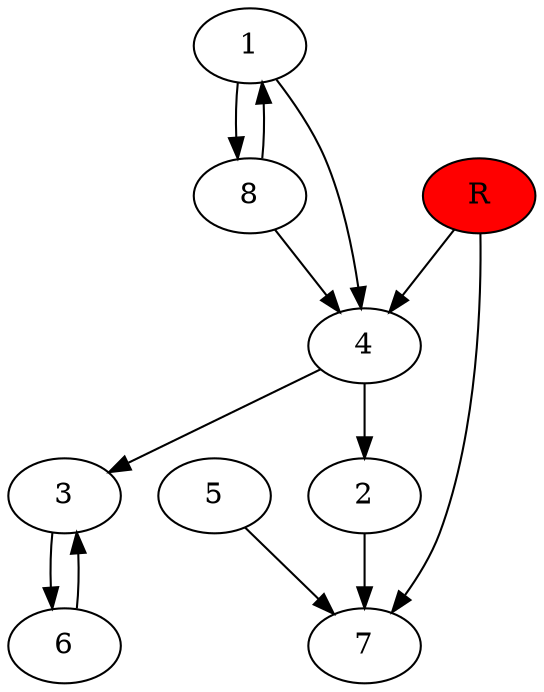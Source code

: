 digraph prb12221 {
	1
	2
	3
	4
	5
	6
	7
	8
	R [fillcolor="#ff0000" style=filled]
	1 -> 4
	1 -> 8
	2 -> 7
	3 -> 6
	4 -> 2
	4 -> 3
	5 -> 7
	6 -> 3
	8 -> 1
	8 -> 4
	R -> 4
	R -> 7
}
